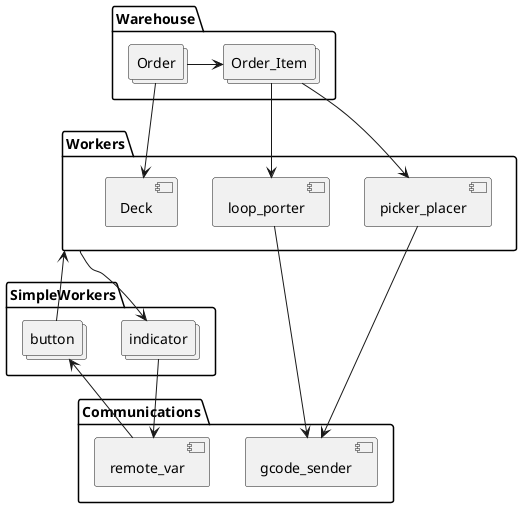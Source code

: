 @startuml
allowmixing

folder Warehouse{
    collections Order
    collections Order_Item
    Order -> Order_Item
}

folder Workers{
    component loop_porter
    component Deck
    component picker_placer

}
Order --> Deck
Order_Item --> loop_porter
Order_Item -->picker_placer

folder SimpleWorkers{
    collections indicator
    collections button

}
Workers --> indicator
Workers <-- button


folder Communications{
    component gcode_sender
    component remote_var
}
loop_porter ---> gcode_sender
picker_placer ---> gcode_sender
indicator --> remote_var
button <-- remote_var

@enduml
